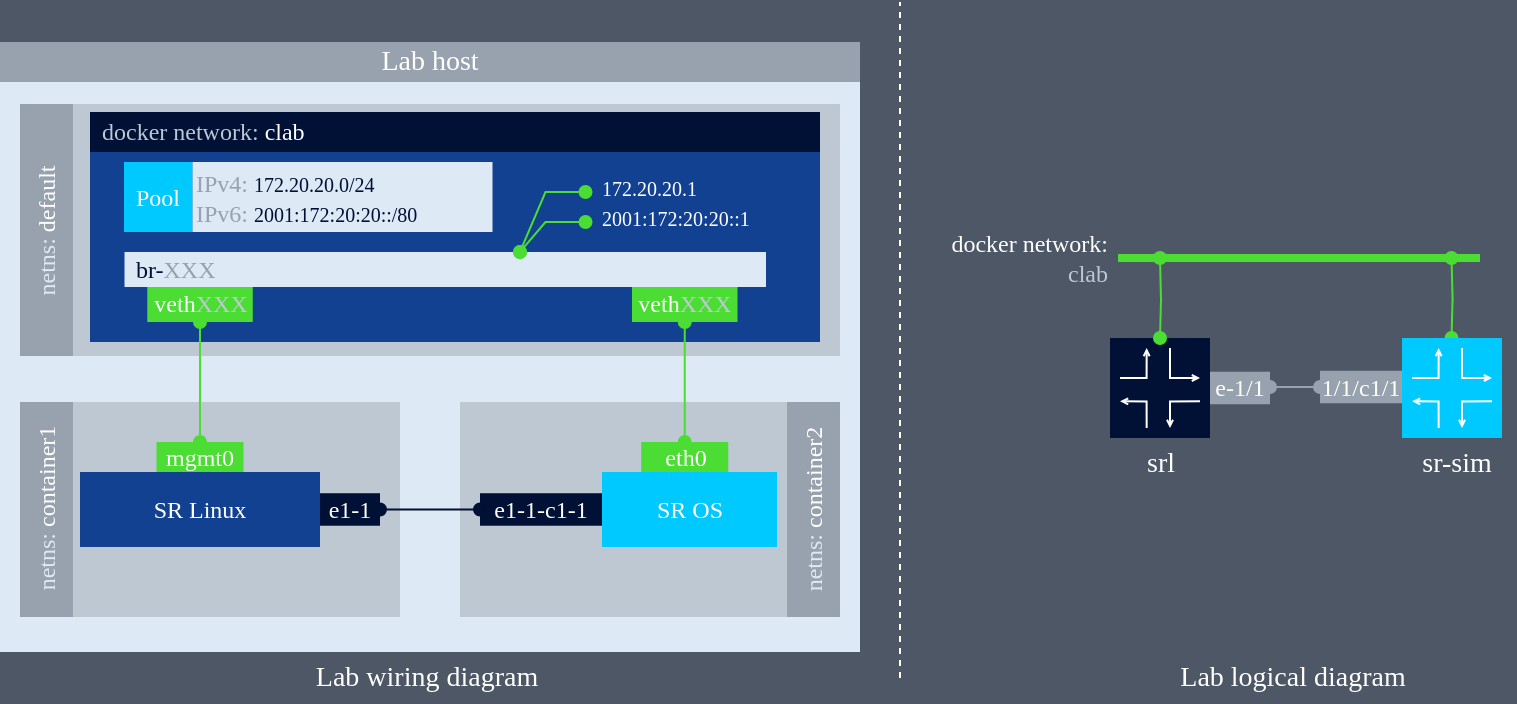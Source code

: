 <mxfile version="28.0.5">
  <diagram id="IwGoDYMSzOG72_LcMlLt" name="[0] lab topo">
    <mxGraphModel dx="1072" dy="1315" grid="1" gridSize="1" guides="1" tooltips="1" connect="1" arrows="1" fold="1" page="1" pageScale="1" pageWidth="827" pageHeight="1169" background="#4D5766" math="0" shadow="0">
      <root>
        <mxCell id="0" />
        <mxCell id="1" parent="0" />
        <mxCell id="LmgRk4A9lyCZ9ittZ9rM-1" value="" style="rounded=0;whiteSpace=wrap;html=1;fontSize=12;align=center;fontFamily=Manrope;fontSource=https%3A%2F%2Ffonts.googleapis.com%2Fcss%3Ffamily%3DManrope;fontColor=#FFFFFF;dashed=1;strokeColor=none;fillColor=#DDE9F5;" parent="1" vertex="1">
          <mxGeometry x="40" y="205" width="430" height="285" as="geometry" />
        </mxCell>
        <mxCell id="LmgRk4A9lyCZ9ittZ9rM-2" value="&lt;span style=&quot;font-size: 14px&quot;&gt;Lab host&lt;/span&gt;" style="rounded=0;whiteSpace=wrap;html=1;fontSize=12;align=center;fontFamily=Manrope;fontSource=https%3A%2F%2Ffonts.googleapis.com%2Fcss%3Ffamily%3DManrope;dashed=1;strokeColor=none;fillColor=#98A2AE;fontColor=#FFFFFF;" parent="1" vertex="1">
          <mxGeometry x="40" y="185" width="430" height="20" as="geometry" />
        </mxCell>
        <mxCell id="LmgRk4A9lyCZ9ittZ9rM-3" value="" style="rounded=0;whiteSpace=wrap;html=1;fontSize=12;align=center;strokeColor=none;fontFamily=Manrope;fontSource=https%3A%2F%2Ffonts.googleapis.com%2Fcss%3Ffamily%3DManrope;fontColor=#DDE9F5;fillColor=#BEC8D2;" parent="1" vertex="1">
          <mxGeometry x="76.5" y="365" width="163.5" height="107.5" as="geometry" />
        </mxCell>
        <mxCell id="LmgRk4A9lyCZ9ittZ9rM-4" value="SR Linux" style="rounded=0;whiteSpace=wrap;html=1;fontSize=12;align=center;strokeColor=none;fontFamily=Manrope;fontSource=https%3A%2F%2Ffonts.googleapis.com%2Fcss%3Ffamily%3DManrope;fontColor=#FFFFFF;fillColor=#124191;" parent="1" vertex="1">
          <mxGeometry x="80" y="400" width="120" height="37.5" as="geometry" />
        </mxCell>
        <mxCell id="LmgRk4A9lyCZ9ittZ9rM-5" value="mgmt0" style="rounded=0;whiteSpace=wrap;html=1;fontFamily=Manrope;fontSize=12;fontColor=#FFFFFF;align=center;fillColor=#4BDD33;strokeColor=none;" parent="1" vertex="1">
          <mxGeometry x="118.25" y="385" width="43.5" height="15" as="geometry" />
        </mxCell>
        <mxCell id="LmgRk4A9lyCZ9ittZ9rM-6" value="" style="rounded=0;whiteSpace=wrap;html=1;fontSize=12;align=center;strokeColor=none;fontFamily=Manrope;fontSource=https%3A%2F%2Ffonts.googleapis.com%2Fcss%3Ffamily%3DManrope;fontColor=#FFFFFF;fillColor=#BEC8D2;" parent="1" vertex="1">
          <mxGeometry x="76.5" y="216" width="383.5" height="126" as="geometry" />
        </mxCell>
        <mxCell id="LmgRk4A9lyCZ9ittZ9rM-7" value="&lt;font face=&quot;Fira Code&quot; data-font-src=&quot;https://fonts.googleapis.com/css?family=Fira+Code&quot; style=&quot;font-size: 10px&quot;&gt;&lt;br&gt;&lt;/font&gt;" style="rounded=0;whiteSpace=wrap;html=1;fontSize=12;align=left;strokeColor=none;fontFamily=Manrope;fontSource=https%3A%2F%2Ffonts.googleapis.com%2Fcss%3Ffamily%3DManrope;fontColor=#FFFFFF;spacingLeft=4;fillColor=#124191;verticalAlign=middle;connectable=0;" parent="1" vertex="1">
          <mxGeometry x="85" y="240" width="365" height="95" as="geometry" />
        </mxCell>
        <mxCell id="LmgRk4A9lyCZ9ittZ9rM-8" value="veth&lt;font color=&quot;#bec8d2&quot;&gt;XXX&lt;/font&gt;" style="rounded=0;whiteSpace=wrap;html=1;fontFamily=Manrope;fontSize=12;fontColor=#FFFFFF;align=center;fillColor=#4BDD33;strokeColor=none;" parent="1" vertex="1">
          <mxGeometry x="113.63" y="307.5" width="52.75" height="17.5" as="geometry" />
        </mxCell>
        <mxCell id="LmgRk4A9lyCZ9ittZ9rM-9" style="edgeStyle=orthogonalEdgeStyle;rounded=0;orthogonalLoop=1;jettySize=auto;html=1;exitX=0.5;exitY=0;exitDx=0;exitDy=0;entryX=0.5;entryY=1;entryDx=0;entryDy=0;fontFamily=Manrope;fontSize=12;fontColor=#FFFFFF;endArrow=oval;endFill=1;startArrow=oval;startFill=1;strokeColor=#4BDD33;" parent="1" source="LmgRk4A9lyCZ9ittZ9rM-5" target="LmgRk4A9lyCZ9ittZ9rM-8" edge="1">
          <mxGeometry relative="1" as="geometry" />
        </mxCell>
        <mxCell id="LmgRk4A9lyCZ9ittZ9rM-10" value="&lt;font color=&quot;#dde9f5&quot;&gt;netns:&lt;/font&gt;&amp;nbsp;default" style="rounded=0;whiteSpace=wrap;html=1;fontSize=12;align=center;fontFamily=Manrope;fontSource=https%3A%2F%2Ffonts.googleapis.com%2Fcss%3Ffamily%3DManrope;fontColor=#FFFFFF;fillColor=#98A2AE;rotation=0;strokeColor=none;horizontal=0;verticalAlign=middle;" parent="1" vertex="1">
          <mxGeometry x="50" y="216" width="26.5" height="126" as="geometry" />
        </mxCell>
        <mxCell id="LmgRk4A9lyCZ9ittZ9rM-11" value="&lt;font color=&quot;#dde9f5&quot;&gt;netns:&lt;/font&gt;&amp;nbsp;container1" style="rounded=0;whiteSpace=wrap;html=1;fontSize=12;align=center;fontFamily=Manrope;fontSource=https%3A%2F%2Ffonts.googleapis.com%2Fcss%3Ffamily%3DManrope;fontColor=#FFFFFF;fillColor=#98A2AE;rotation=0;strokeColor=none;horizontal=0;verticalAlign=middle;" parent="1" vertex="1">
          <mxGeometry x="50" y="365" width="26.5" height="107.5" as="geometry" />
        </mxCell>
        <mxCell id="LmgRk4A9lyCZ9ittZ9rM-12" value="&lt;font color=&quot;#bec8d2&quot;&gt;docker network:&lt;/font&gt; clab&lt;font face=&quot;Fira Code&quot; data-font-src=&quot;https://fonts.googleapis.com/css?family=Fira+Code&quot; style=&quot;font-size: 10px&quot;&gt;&lt;br&gt;&lt;/font&gt;" style="rounded=0;whiteSpace=wrap;html=1;fontSize=12;align=left;strokeColor=none;fontFamily=Manrope;fontSource=https%3A%2F%2Ffonts.googleapis.com%2Fcss%3Ffamily%3DManrope;fontColor=#FFFFFF;spacingLeft=4;fillColor=#001135;" parent="1" vertex="1">
          <mxGeometry x="85" y="220" width="365" height="20" as="geometry" />
        </mxCell>
        <mxCell id="LmgRk4A9lyCZ9ittZ9rM-13" value="&lt;font&gt;Lab wiring diagram&lt;/font&gt;" style="text;html=1;align=center;verticalAlign=middle;resizable=0;points=[];autosize=1;fontSize=14;fontFamily=Manrope;fontStyle=0;fontColor=#FFFFFF;" parent="1" vertex="1">
          <mxGeometry x="185" y="490" width="135" height="25" as="geometry" />
        </mxCell>
        <mxCell id="LmgRk4A9lyCZ9ittZ9rM-14" value="br-&lt;font color=&quot;#98a2ae&quot;&gt;XXX&lt;/font&gt;" style="rounded=0;whiteSpace=wrap;html=1;fontSize=12;align=left;fontFamily=Manrope;fontSource=https%3A%2F%2Ffonts.googleapis.com%2Fcss%3Ffamily%3DManrope;dashed=1;strokeColor=none;fillColor=#DDE9F5;fontColor=#001135;spacingLeft=4;" parent="1" vertex="1">
          <mxGeometry x="102.25" y="290" width="320.75" height="17.5" as="geometry" />
        </mxCell>
        <mxCell id="LmgRk4A9lyCZ9ittZ9rM-15" value="&lt;font face=&quot;Fira Code&quot; data-font-src=&quot;https://fonts.googleapis.com/css?family=Fira+Code&quot;&gt;Pool&lt;br&gt;&lt;/font&gt;" style="rounded=0;whiteSpace=wrap;html=1;fontSize=12;align=center;strokeColor=none;fontFamily=Manrope;fontSource=https%3A%2F%2Ffonts.googleapis.com%2Fcss%3Ffamily%3DManrope;fontColor=#FFFFFF;spacingLeft=0;verticalAlign=middle;fillColor=#00C9FF;" parent="1" vertex="1">
          <mxGeometry x="102" y="245" width="34.25" height="35" as="geometry" />
        </mxCell>
        <mxCell id="LmgRk4A9lyCZ9ittZ9rM-16" value="&lt;font color=&quot;#98a2ae&quot; style=&quot;font-size: 12px ; line-height: 100%&quot;&gt;IPv4:&lt;/font&gt;&lt;span style=&quot;color: rgb(255 , 255 , 255)&quot;&gt;&amp;nbsp;&lt;/span&gt;&lt;font face=&quot;Fira Code&quot; data-font-src=&quot;https://fonts.googleapis.com/css?family=Fira+Code&quot; style=&quot;font-size: 10px&quot;&gt;172.20.20.0/24&lt;br&gt;&lt;span style=&quot;color: rgb(255 , 255 , 255) ; font-family: &amp;#34;manrope&amp;#34; ; font-size: 12px&quot;&gt;&lt;font color=&quot;#98a2ae&quot;&gt;IPv6:&lt;/font&gt;&amp;nbsp;&lt;/span&gt;&lt;font face=&quot;Fira Code&quot; data-font-src=&quot;https://fonts.googleapis.com/css?family=Fira+Code&quot;&gt;2001:172:20:20::/80&lt;/font&gt;&lt;/font&gt;" style="rounded=0;whiteSpace=wrap;html=1;fontSize=12;align=left;fontFamily=Manrope;fontSource=https%3A%2F%2Ffonts.googleapis.com%2Fcss%3Ffamily%3DManrope;dashed=1;strokeColor=none;fillColor=#DDE9F5;fontColor=#001135;" parent="1" vertex="1">
          <mxGeometry x="136.25" y="245" width="150" height="35" as="geometry" />
        </mxCell>
        <mxCell id="LmgRk4A9lyCZ9ittZ9rM-17" style="rounded=0;orthogonalLoop=1;jettySize=auto;html=1;fontFamily=Manrope;fontSize=12;fontColor=#FFFFFF;endArrow=oval;endFill=1;startArrow=oval;startFill=1;strokeColor=#4BDD33;" parent="1" edge="1">
          <mxGeometry relative="1" as="geometry">
            <mxPoint x="332.75" y="260" as="sourcePoint" />
            <mxPoint x="300" y="290" as="targetPoint" />
            <Array as="points">
              <mxPoint x="312.75" y="260" />
            </Array>
          </mxGeometry>
        </mxCell>
        <mxCell id="LmgRk4A9lyCZ9ittZ9rM-18" value="&lt;font face=&quot;Fira Code&quot; data-font-src=&quot;https://fonts.googleapis.com/css?family=Fira+Code&quot; style=&quot;font-size: 10px&quot;&gt;172.20.20.1&lt;/font&gt;" style="text;html=1;align=left;verticalAlign=middle;resizable=0;points=[];autosize=1;fontSize=14;fontFamily=Manrope;fontColor=#FFFFFF;" parent="1" vertex="1">
          <mxGeometry x="338.75" y="245" width="80" height="25" as="geometry" />
        </mxCell>
        <mxCell id="LmgRk4A9lyCZ9ittZ9rM-19" style="rounded=0;orthogonalLoop=1;jettySize=auto;html=1;fontFamily=Manrope;fontSize=12;fontColor=#FFFFFF;endArrow=oval;endFill=1;startArrow=oval;startFill=1;strokeColor=#4BDD33;" parent="1" edge="1">
          <mxGeometry relative="1" as="geometry">
            <mxPoint x="332.75" y="275" as="sourcePoint" />
            <mxPoint x="300" y="290" as="targetPoint" />
            <Array as="points">
              <mxPoint x="312.75" y="275" />
            </Array>
          </mxGeometry>
        </mxCell>
        <mxCell id="LmgRk4A9lyCZ9ittZ9rM-20" value="&lt;font face=&quot;Fira Code&quot; data-font-src=&quot;https://fonts.googleapis.com/css?family=Fira+Code&quot; style=&quot;font-size: 10px&quot;&gt;2001:172:20:20::1&lt;/font&gt;" style="text;html=1;align=left;verticalAlign=middle;resizable=0;points=[];autosize=1;fontSize=14;fontFamily=Manrope;fontColor=#FFFFFF;" parent="1" vertex="1">
          <mxGeometry x="338.75" y="260" width="115" height="25" as="geometry" />
        </mxCell>
        <mxCell id="LmgRk4A9lyCZ9ittZ9rM-21" value="" style="group" parent="1" vertex="1" connectable="0">
          <mxGeometry x="595" y="333" width="50" height="50" as="geometry" />
        </mxCell>
        <mxCell id="LmgRk4A9lyCZ9ittZ9rM-22" value="" style="group" parent="LmgRk4A9lyCZ9ittZ9rM-21" vertex="1" connectable="0">
          <mxGeometry width="50" height="50" as="geometry" />
        </mxCell>
        <mxCell id="LmgRk4A9lyCZ9ittZ9rM-23" value="" style="whiteSpace=wrap;html=1;aspect=fixed;fillColor=#001135;strokeColor=none;connectable=1;allowArrows=1;fontFamily=Manrope;fontSource=https%3A%2F%2Ffonts.googleapis.com%2Fcss%3Ffamily%3DManrope;" parent="LmgRk4A9lyCZ9ittZ9rM-22" vertex="1">
          <mxGeometry width="50" height="50" as="geometry" />
        </mxCell>
        <mxCell id="LmgRk4A9lyCZ9ittZ9rM-24" value="" style="endArrow=open;html=1;edgeStyle=orthogonalEdgeStyle;rounded=0;endFill=0;startSize=6;endSize=2;strokeColor=#FFFFFF;fontFamily=Manrope;fontSource=https%3A%2F%2Ffonts.googleapis.com%2Fcss%3Ffamily%3DManrope;" parent="LmgRk4A9lyCZ9ittZ9rM-22" edge="1">
          <mxGeometry width="83.333" height="83.333" as="geometry">
            <mxPoint x="5" y="20" as="sourcePoint" />
            <mxPoint x="18.333" y="5" as="targetPoint" />
            <Array as="points">
              <mxPoint x="18.333" y="20" />
            </Array>
          </mxGeometry>
        </mxCell>
        <mxCell id="LmgRk4A9lyCZ9ittZ9rM-25" value="" style="endArrow=open;html=1;edgeStyle=orthogonalEdgeStyle;rounded=0;endFill=0;startSize=6;endSize=2;strokeColor=#FFFFFF;fontFamily=Manrope;fontSource=https%3A%2F%2Ffonts.googleapis.com%2Fcss%3Ffamily%3DManrope;" parent="LmgRk4A9lyCZ9ittZ9rM-22" edge="1">
          <mxGeometry width="83.333" height="83.333" as="geometry">
            <mxPoint x="18.333" y="45" as="sourcePoint" />
            <mxPoint x="5" y="31.667" as="targetPoint" />
            <Array as="points">
              <mxPoint x="18.333" y="31.667" />
            </Array>
          </mxGeometry>
        </mxCell>
        <mxCell id="LmgRk4A9lyCZ9ittZ9rM-26" value="" style="endArrow=open;html=1;edgeStyle=orthogonalEdgeStyle;rounded=0;endFill=0;startSize=6;endSize=2;strokeColor=#FFFFFF;fontFamily=Manrope;fontSource=https%3A%2F%2Ffonts.googleapis.com%2Fcss%3Ffamily%3DManrope;" parent="LmgRk4A9lyCZ9ittZ9rM-22" edge="1">
          <mxGeometry width="83.333" height="83.333" as="geometry">
            <mxPoint x="30" y="5" as="sourcePoint" />
            <mxPoint x="45" y="20" as="targetPoint" />
            <Array as="points">
              <mxPoint x="30" y="20" />
            </Array>
          </mxGeometry>
        </mxCell>
        <mxCell id="LmgRk4A9lyCZ9ittZ9rM-27" value="" style="endArrow=open;html=1;edgeStyle=orthogonalEdgeStyle;rounded=0;endFill=0;startSize=6;endSize=2;strokeColor=#FFFFFF;fontFamily=Manrope;fontSource=https%3A%2F%2Ffonts.googleapis.com%2Fcss%3Ffamily%3DManrope;" parent="LmgRk4A9lyCZ9ittZ9rM-22" edge="1">
          <mxGeometry width="83.333" height="83.333" as="geometry">
            <mxPoint x="45" y="31.667" as="sourcePoint" />
            <mxPoint x="30" y="45" as="targetPoint" />
            <Array as="points">
              <mxPoint x="30" y="31.667" />
            </Array>
          </mxGeometry>
        </mxCell>
        <mxCell id="LmgRk4A9lyCZ9ittZ9rM-28" value="&lt;font&gt;srl&lt;/font&gt;" style="text;html=1;align=center;verticalAlign=middle;resizable=0;points=[];autosize=1;fontSize=14;fontFamily=Manrope;fontStyle=0;fontColor=#FFFFFF;" parent="1" vertex="1">
          <mxGeometry x="605" y="383" width="30" height="25" as="geometry" />
        </mxCell>
        <mxCell id="LmgRk4A9lyCZ9ittZ9rM-29" value="" style="endArrow=none;html=1;shadow=0;strokeWidth=4;fillColor=#666666;fontFamily=nasa;fontSize=18;fontColor=#FFFFFF;strokeColor=#4BDD33;" parent="1" edge="1">
          <mxGeometry width="50" height="50" relative="1" as="geometry">
            <mxPoint x="599" y="293" as="sourcePoint" />
            <mxPoint x="780" y="293" as="targetPoint" />
          </mxGeometry>
        </mxCell>
        <mxCell id="LmgRk4A9lyCZ9ittZ9rM-30" style="edgeStyle=orthogonalEdgeStyle;rounded=0;orthogonalLoop=1;jettySize=auto;html=1;fontFamily=Manrope;fontSize=12;fontColor=#FFFFFF;endArrow=oval;endFill=1;startArrow=oval;startFill=1;strokeColor=#4BDD33;" parent="1" target="LmgRk4A9lyCZ9ittZ9rM-23" edge="1">
          <mxGeometry relative="1" as="geometry">
            <mxPoint x="620" y="293" as="sourcePoint" />
            <mxPoint x="619.995" y="321" as="targetPoint" />
          </mxGeometry>
        </mxCell>
        <mxCell id="LmgRk4A9lyCZ9ittZ9rM-31" value="&lt;font&gt;Lab logical diagram&lt;/font&gt;" style="text;html=1;align=center;verticalAlign=middle;resizable=0;points=[];autosize=1;fontSize=14;fontFamily=Manrope;fontStyle=0;fontColor=#FFFFFF;" parent="1" vertex="1">
          <mxGeometry x="619" y="491.5" width="134" height="22" as="geometry" />
        </mxCell>
        <mxCell id="LmgRk4A9lyCZ9ittZ9rM-32" style="rounded=0;orthogonalLoop=1;jettySize=auto;html=1;entryX=0.5;entryY=1;entryDx=0;entryDy=0;startSize=6;endArrow=none;endFill=0;endSize=2;fontFamily=Manrope;fontSize=8;dashed=1;fontSource=https%3A%2F%2Ffonts.googleapis.com%2Fcss%3Ffamily%3DManrope;strokeColor=#FFFFFF;" parent="1" edge="1">
          <mxGeometry relative="1" as="geometry">
            <mxPoint x="490" y="503" as="sourcePoint" />
            <mxPoint x="490" y="165" as="targetPoint" />
          </mxGeometry>
        </mxCell>
        <mxCell id="LmgRk4A9lyCZ9ittZ9rM-33" value="" style="rounded=0;whiteSpace=wrap;html=1;fontSize=12;align=center;strokeColor=none;fontFamily=Manrope;fontSource=https%3A%2F%2Ffonts.googleapis.com%2Fcss%3Ffamily%3DManrope;fontColor=#DDE9F5;fillColor=#BEC8D2;" parent="1" vertex="1">
          <mxGeometry x="270" y="365" width="163.5" height="107.5" as="geometry" />
        </mxCell>
        <mxCell id="LmgRk4A9lyCZ9ittZ9rM-34" value="SR OS" style="rounded=0;whiteSpace=wrap;html=1;fontSize=12;align=center;strokeColor=none;fontFamily=Manrope;fontSource=https%3A%2F%2Ffonts.googleapis.com%2Fcss%3Ffamily%3DManrope;fontColor=#FFFFFF;fillColor=#00C9FF;" parent="1" vertex="1">
          <mxGeometry x="341" y="400" width="87.5" height="37.5" as="geometry" />
        </mxCell>
        <mxCell id="LmgRk4A9lyCZ9ittZ9rM-35" value="eth0" style="rounded=0;whiteSpace=wrap;html=1;fontFamily=Manrope;fontSize=12;fontColor=#FFFFFF;align=center;fillColor=#4BDD33;strokeColor=none;" parent="1" vertex="1">
          <mxGeometry x="360.62" y="385" width="43.5" height="15" as="geometry" />
        </mxCell>
        <mxCell id="LmgRk4A9lyCZ9ittZ9rM-36" value="veth&lt;font color=&quot;#bec8d2&quot;&gt;XXX&lt;/font&gt;" style="rounded=0;whiteSpace=wrap;html=1;fontFamily=Manrope;fontSize=12;fontColor=#FFFFFF;align=center;fillColor=#4BDD33;strokeColor=none;" parent="1" vertex="1">
          <mxGeometry x="356" y="307.5" width="52.75" height="17.5" as="geometry" />
        </mxCell>
        <mxCell id="LmgRk4A9lyCZ9ittZ9rM-37" style="edgeStyle=orthogonalEdgeStyle;rounded=0;orthogonalLoop=1;jettySize=auto;html=1;exitX=0.5;exitY=0;exitDx=0;exitDy=0;entryX=0.5;entryY=1;entryDx=0;entryDy=0;fontFamily=Manrope;fontSize=12;fontColor=#FFFFFF;endArrow=oval;endFill=1;startArrow=oval;startFill=1;strokeColor=#4BDD33;" parent="1" source="LmgRk4A9lyCZ9ittZ9rM-35" target="LmgRk4A9lyCZ9ittZ9rM-36" edge="1">
          <mxGeometry relative="1" as="geometry" />
        </mxCell>
        <mxCell id="LmgRk4A9lyCZ9ittZ9rM-38" value="&lt;font color=&quot;#dde9f5&quot;&gt;netns:&lt;/font&gt;&amp;nbsp;container2" style="rounded=0;whiteSpace=wrap;html=1;fontSize=12;align=center;fontFamily=Manrope;fontSource=https%3A%2F%2Ffonts.googleapis.com%2Fcss%3Ffamily%3DManrope;fontColor=#FFFFFF;fillColor=#98A2AE;rotation=0;strokeColor=none;horizontal=0;verticalAlign=middle;" parent="1" vertex="1">
          <mxGeometry x="433.5" y="365" width="26.5" height="107.5" as="geometry" />
        </mxCell>
        <mxCell id="LmgRk4A9lyCZ9ittZ9rM-39" value="e1-1" style="rounded=0;whiteSpace=wrap;html=1;fontFamily=Manrope;fontSize=12;fontColor=#FFFFFF;align=center;strokeColor=none;rotation=0;horizontal=1;fillColor=#001135;" parent="1" vertex="1">
          <mxGeometry x="200" y="410.62" width="30" height="16.25" as="geometry" />
        </mxCell>
        <mxCell id="LmgRk4A9lyCZ9ittZ9rM-40" value="e1-1-c1-1" style="rounded=0;whiteSpace=wrap;html=1;fontFamily=Manrope;fontSize=12;fontColor=#FFFFFF;align=center;strokeColor=none;rotation=0;horizontal=1;fillColor=#001135;" parent="1" vertex="1">
          <mxGeometry x="280" y="410.62" width="61" height="16.25" as="geometry" />
        </mxCell>
        <mxCell id="LmgRk4A9lyCZ9ittZ9rM-41" style="edgeStyle=orthogonalEdgeStyle;rounded=0;orthogonalLoop=1;jettySize=auto;html=1;exitX=1;exitY=0.5;exitDx=0;exitDy=0;entryX=0;entryY=0.5;entryDx=0;entryDy=0;fontFamily=Manrope;fontSize=12;fontColor=#FFFFFF;endArrow=oval;endFill=1;startArrow=oval;startFill=1;strokeColor=#001135;" parent="1" source="LmgRk4A9lyCZ9ittZ9rM-39" target="LmgRk4A9lyCZ9ittZ9rM-40" edge="1">
          <mxGeometry relative="1" as="geometry">
            <mxPoint x="145" y="379.99" as="sourcePoint" />
            <mxPoint x="145.005" y="324.99" as="targetPoint" />
          </mxGeometry>
        </mxCell>
        <mxCell id="LmgRk4A9lyCZ9ittZ9rM-49" value="sr-sim" style="text;html=1;align=center;verticalAlign=middle;resizable=0;points=[];autosize=1;fontSize=14;fontFamily=Manrope;fontStyle=0;fontColor=#FFFFFF;" parent="1" vertex="1">
          <mxGeometry x="737.5" y="381" width="60" height="30" as="geometry" />
        </mxCell>
        <mxCell id="LmgRk4A9lyCZ9ittZ9rM-50" style="edgeStyle=orthogonalEdgeStyle;rounded=0;orthogonalLoop=1;jettySize=auto;html=1;fontFamily=Manrope;fontSize=12;fontColor=#FFFFFF;endArrow=oval;endFill=1;startArrow=oval;startFill=1;strokeColor=#4BDD33;" parent="1" edge="1">
          <mxGeometry relative="1" as="geometry">
            <mxPoint x="765.76" y="293" as="sourcePoint" />
            <mxPoint x="765.76" y="333" as="targetPoint" />
          </mxGeometry>
        </mxCell>
        <mxCell id="LmgRk4A9lyCZ9ittZ9rM-51" style="edgeStyle=orthogonalEdgeStyle;rounded=0;orthogonalLoop=1;jettySize=auto;html=1;fontFamily=Manrope;fontSize=12;fontColor=#FFFFFF;endArrow=oval;endFill=1;startArrow=oval;startFill=1;entryX=1;entryY=0.5;entryDx=0;entryDy=0;exitX=0;exitY=0.5;exitDx=0;exitDy=0;strokeColor=#98A2AE;" parent="1" source="LmgRk4A9lyCZ9ittZ9rM-53" target="LmgRk4A9lyCZ9ittZ9rM-52" edge="1">
          <mxGeometry relative="1" as="geometry">
            <mxPoint x="625" y="298" as="sourcePoint" />
            <mxPoint x="625" y="338" as="targetPoint" />
          </mxGeometry>
        </mxCell>
        <mxCell id="LmgRk4A9lyCZ9ittZ9rM-52" value="e-1/1" style="rounded=0;whiteSpace=wrap;html=1;fontFamily=Manrope;fontSize=12;fontColor=#FFFFFF;align=center;strokeColor=none;rotation=0;horizontal=1;fillColor=#98A2AE;" parent="1" vertex="1">
          <mxGeometry x="645" y="349.87" width="30" height="16.25" as="geometry" />
        </mxCell>
        <mxCell id="LmgRk4A9lyCZ9ittZ9rM-53" value="1/1/c1/1" style="rounded=0;whiteSpace=wrap;html=1;fontFamily=Manrope;fontSize=12;fontColor=#FFFFFF;align=center;strokeColor=none;rotation=0;horizontal=1;fillColor=#98A2AE;" parent="1" vertex="1">
          <mxGeometry x="700" y="349.38" width="41" height="16.25" as="geometry" />
        </mxCell>
        <mxCell id="LmgRk4A9lyCZ9ittZ9rM-54" value="&lt;font style=&quot;font-size: 12px&quot;&gt;&lt;font color=&quot;#ffffff&quot;&gt;docker network:&lt;/font&gt;&lt;br&gt;&lt;/font&gt;&lt;span style=&quot;font-size: 12px&quot;&gt;&lt;font color=&quot;#bec8d2&quot;&gt;clab&lt;/font&gt;&lt;/span&gt;" style="text;html=1;align=right;verticalAlign=middle;resizable=0;points=[];autosize=1;fontSize=10;fontFamily=Manrope;fontColor=#001135;" parent="1" vertex="1">
          <mxGeometry x="495" y="277.5" width="100" height="30" as="geometry" />
        </mxCell>
        <mxCell id="LmgRk4A9lyCZ9ittZ9rM-43" value="" style="group" parent="1" vertex="1" connectable="0">
          <mxGeometry x="741" y="333" width="50" height="50" as="geometry" />
        </mxCell>
        <mxCell id="LmgRk4A9lyCZ9ittZ9rM-44" value="" style="whiteSpace=wrap;html=1;aspect=fixed;strokeColor=none;connectable=1;allowArrows=1;fontFamily=Manrope;fontSource=https%3A%2F%2Ffonts.googleapis.com%2Fcss%3Ffamily%3DManrope;fillColor=#00C9FF;" parent="LmgRk4A9lyCZ9ittZ9rM-43" vertex="1">
          <mxGeometry width="50" height="50" as="geometry" />
        </mxCell>
        <mxCell id="LmgRk4A9lyCZ9ittZ9rM-45" value="" style="endArrow=open;html=1;edgeStyle=orthogonalEdgeStyle;rounded=0;endFill=0;startSize=6;endSize=2;strokeColor=#FFFFFF;fontFamily=Manrope;fontSource=https%3A%2F%2Ffonts.googleapis.com%2Fcss%3Ffamily%3DManrope;" parent="LmgRk4A9lyCZ9ittZ9rM-43" edge="1">
          <mxGeometry width="83.333" height="83.333" as="geometry">
            <mxPoint x="5" y="20" as="sourcePoint" />
            <mxPoint x="18.333" y="5" as="targetPoint" />
            <Array as="points">
              <mxPoint x="18.333" y="20" />
            </Array>
          </mxGeometry>
        </mxCell>
        <mxCell id="LmgRk4A9lyCZ9ittZ9rM-46" value="" style="endArrow=open;html=1;edgeStyle=orthogonalEdgeStyle;rounded=0;endFill=0;startSize=6;endSize=2;strokeColor=#FFFFFF;fontFamily=Manrope;fontSource=https%3A%2F%2Ffonts.googleapis.com%2Fcss%3Ffamily%3DManrope;" parent="LmgRk4A9lyCZ9ittZ9rM-43" edge="1">
          <mxGeometry width="83.333" height="83.333" as="geometry">
            <mxPoint x="18.333" y="45" as="sourcePoint" />
            <mxPoint x="5" y="31.667" as="targetPoint" />
            <Array as="points">
              <mxPoint x="18.333" y="31.667" />
            </Array>
          </mxGeometry>
        </mxCell>
        <mxCell id="LmgRk4A9lyCZ9ittZ9rM-47" value="" style="endArrow=open;html=1;edgeStyle=orthogonalEdgeStyle;rounded=0;endFill=0;startSize=6;endSize=2;strokeColor=#FFFFFF;fontFamily=Manrope;fontSource=https%3A%2F%2Ffonts.googleapis.com%2Fcss%3Ffamily%3DManrope;" parent="LmgRk4A9lyCZ9ittZ9rM-43" edge="1">
          <mxGeometry width="83.333" height="83.333" as="geometry">
            <mxPoint x="30" y="5" as="sourcePoint" />
            <mxPoint x="45" y="20" as="targetPoint" />
            <Array as="points">
              <mxPoint x="30" y="20" />
            </Array>
          </mxGeometry>
        </mxCell>
        <mxCell id="LmgRk4A9lyCZ9ittZ9rM-48" value="" style="endArrow=open;html=1;edgeStyle=orthogonalEdgeStyle;rounded=0;endFill=0;startSize=6;endSize=2;strokeColor=#FFFFFF;fontFamily=Manrope;fontSource=https%3A%2F%2Ffonts.googleapis.com%2Fcss%3Ffamily%3DManrope;" parent="LmgRk4A9lyCZ9ittZ9rM-43" edge="1">
          <mxGeometry width="83.333" height="83.333" as="geometry">
            <mxPoint x="45" y="31.667" as="sourcePoint" />
            <mxPoint x="30" y="45" as="targetPoint" />
            <Array as="points">
              <mxPoint x="30" y="31.667" />
            </Array>
          </mxGeometry>
        </mxCell>
      </root>
    </mxGraphModel>
  </diagram>
</mxfile>

